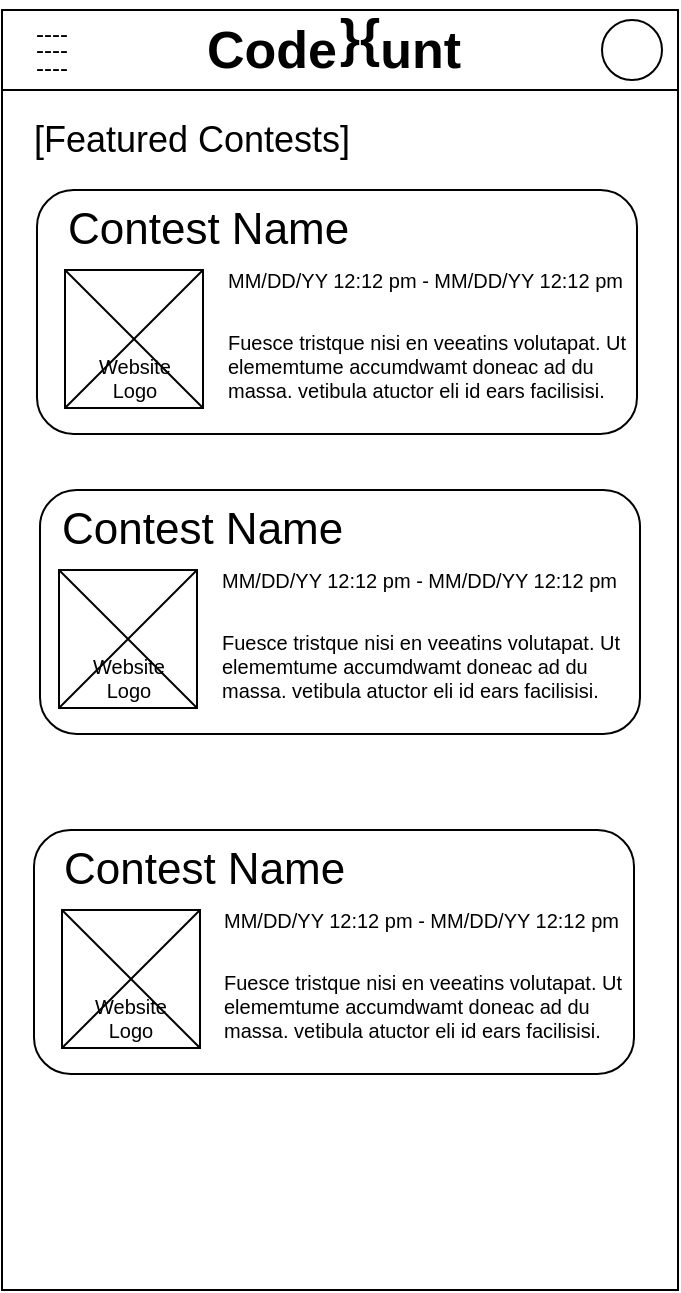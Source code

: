 <?xml version="1.0" encoding="UTF-8"?>
<mxfile version="16.6.3" type="google"><diagram name="Page-1" id="f1b7ffb7-ca1e-a977-7cf5-a751b3c06c05"><mxGraphModel dx="597" dy="843" grid="1" gridSize="10" guides="1" tooltips="1" connect="1" arrows="1" fold="1" page="1" pageScale="1" pageWidth="826" pageHeight="1169" background="none" math="0" shadow="0"><root><mxCell id="0"/><mxCell id="1" parent="0"/><mxCell id="LPBPRmF8bYWk3yqDpTqz-63" value="" style="rounded=0;whiteSpace=wrap;html=1;" parent="1" vertex="1"><mxGeometry x="240" y="40" width="338" height="40" as="geometry"/></mxCell><mxCell id="LPBPRmF8bYWk3yqDpTqz-65" value="&lt;p style=&quot;line-height: 0.7&quot;&gt;----&lt;br&gt;----&lt;br&gt;----&lt;/p&gt;" style="text;html=1;strokeColor=none;fillColor=none;align=center;verticalAlign=middle;whiteSpace=wrap;rounded=0;" parent="1" vertex="1"><mxGeometry x="250" y="45" width="30" height="30" as="geometry"/></mxCell><mxCell id="LPBPRmF8bYWk3yqDpTqz-67" value="" style="rounded=0;whiteSpace=wrap;html=1;fontSize=8;" parent="1" vertex="1"><mxGeometry x="240" y="80" width="338" height="600" as="geometry"/></mxCell><mxCell id="6fPDFQSaZicd0g3KIfr8-5" value="" style="ellipse;whiteSpace=wrap;html=1;" parent="1" vertex="1"><mxGeometry x="540" y="45" width="30" height="30" as="geometry"/></mxCell><mxCell id="6fPDFQSaZicd0g3KIfr8-6" value="&lt;font style=&quot;font-size: 18px&quot;&gt;[Featured Contests]&lt;/font&gt;" style="text;html=1;strokeColor=none;fillColor=none;align=center;verticalAlign=middle;whiteSpace=wrap;rounded=0;" parent="1" vertex="1"><mxGeometry x="240" y="90" width="190" height="30" as="geometry"/></mxCell><mxCell id="6fPDFQSaZicd0g3KIfr8-26" value="" style="rounded=1;whiteSpace=wrap;html=1;fontSize=18;" parent="1" vertex="1"><mxGeometry x="256" y="450" width="300" height="122" as="geometry"/></mxCell><mxCell id="6fPDFQSaZicd0g3KIfr8-27" value="&lt;font style=&quot;font-size: 22px;&quot;&gt;Contest Name&lt;/font&gt;" style="text;html=1;strokeColor=none;fillColor=none;align=left;verticalAlign=middle;whiteSpace=wrap;rounded=0;fontSize=22;" parent="1" vertex="1"><mxGeometry x="269" y="455" width="240" height="30" as="geometry"/></mxCell><mxCell id="6fPDFQSaZicd0g3KIfr8-28" value="&lt;font style=&quot;font-size: 10px;&quot;&gt;MM/DD/YY 12:12 pm - MM/DD/YY 12:12 pm&lt;/font&gt;" style="text;html=1;strokeColor=none;fillColor=none;align=left;verticalAlign=middle;whiteSpace=wrap;rounded=0;fontSize=10;" parent="1" vertex="1"><mxGeometry x="349" y="485" width="210" height="20" as="geometry"/></mxCell><mxCell id="6fPDFQSaZicd0g3KIfr8-29" value="Fuesce tristque nisi en veeatins volutapat. Ut elememtume accumdwamt doneac ad du massa. vetibula atuctor eli id ears facilisisi." style="text;strokeColor=none;fillColor=none;align=left;verticalAlign=middle;whiteSpace=wrap;rounded=0;fontSize=10;" parent="1" vertex="1"><mxGeometry x="349" y="515" width="210" height="45" as="geometry"/></mxCell><mxCell id="6fPDFQSaZicd0g3KIfr8-30" value="Website&lt;br&gt;Logo" style="rounded=0;whiteSpace=wrap;html=1;fontFamily=Helvetica;fontSize=10;verticalAlign=bottom;" parent="1" vertex="1"><mxGeometry x="270" y="490" width="69" height="69" as="geometry"/></mxCell><mxCell id="6fPDFQSaZicd0g3KIfr8-31" value="" style="endArrow=none;html=1;rounded=0;fontFamily=Helvetica;fontSize=10;exitX=0;exitY=1;exitDx=0;exitDy=0;entryX=1;entryY=0;entryDx=0;entryDy=0;" parent="1" source="6fPDFQSaZicd0g3KIfr8-30" target="6fPDFQSaZicd0g3KIfr8-30" edge="1"><mxGeometry width="50" height="50" relative="1" as="geometry"><mxPoint x="379" y="575" as="sourcePoint"/><mxPoint x="429" y="525" as="targetPoint"/></mxGeometry></mxCell><mxCell id="6fPDFQSaZicd0g3KIfr8-32" value="" style="endArrow=none;html=1;rounded=0;fontFamily=Helvetica;fontSize=10;exitX=0;exitY=0;exitDx=0;exitDy=0;entryX=1;entryY=1;entryDx=0;entryDy=0;" parent="1" source="6fPDFQSaZicd0g3KIfr8-30" target="6fPDFQSaZicd0g3KIfr8-30" edge="1"><mxGeometry width="50" height="50" relative="1" as="geometry"><mxPoint x="379" y="575" as="sourcePoint"/><mxPoint x="429" y="525" as="targetPoint"/></mxGeometry></mxCell><mxCell id="5" value="" style="rounded=1;whiteSpace=wrap;html=1;fontSize=18;" parent="1" vertex="1"><mxGeometry x="257.5" y="130" width="300" height="122" as="geometry"/></mxCell><mxCell id="6" value="&lt;font style=&quot;font-size: 22px;&quot;&gt;Contest Name&lt;/font&gt;" style="text;html=1;strokeColor=none;fillColor=none;align=left;verticalAlign=middle;whiteSpace=wrap;rounded=0;fontSize=22;" parent="1" vertex="1"><mxGeometry x="270.5" y="135" width="240" height="30" as="geometry"/></mxCell><mxCell id="7" value="&lt;font style=&quot;font-size: 10px;&quot;&gt;MM/DD/YY 12:12 pm - MM/DD/YY 12:12 pm&lt;/font&gt;" style="text;html=1;strokeColor=none;fillColor=none;align=left;verticalAlign=middle;whiteSpace=wrap;rounded=0;fontSize=10;" parent="1" vertex="1"><mxGeometry x="350.5" y="165" width="210" height="20" as="geometry"/></mxCell><mxCell id="8" value="Fuesce tristque nisi en veeatins volutapat. Ut elememtume accumdwamt doneac ad du massa. vetibula atuctor eli id ears facilisisi." style="text;strokeColor=none;fillColor=none;align=left;verticalAlign=middle;whiteSpace=wrap;rounded=0;fontSize=10;" parent="1" vertex="1"><mxGeometry x="350.5" y="195" width="210" height="45" as="geometry"/></mxCell><mxCell id="9" value="Website&lt;br&gt;Logo" style="rounded=0;whiteSpace=wrap;html=1;fontFamily=Helvetica;fontSize=10;verticalAlign=bottom;" parent="1" vertex="1"><mxGeometry x="271.5" y="170" width="69" height="69" as="geometry"/></mxCell><mxCell id="10" value="" style="endArrow=none;html=1;rounded=0;fontFamily=Helvetica;fontSize=10;exitX=0;exitY=1;exitDx=0;exitDy=0;entryX=1;entryY=0;entryDx=0;entryDy=0;" parent="1" source="9" target="9" edge="1"><mxGeometry width="50" height="50" relative="1" as="geometry"><mxPoint x="380.5" y="255" as="sourcePoint"/><mxPoint x="430.5" y="205" as="targetPoint"/></mxGeometry></mxCell><mxCell id="11" value="" style="endArrow=none;html=1;rounded=0;fontFamily=Helvetica;fontSize=10;exitX=0;exitY=0;exitDx=0;exitDy=0;entryX=1;entryY=1;entryDx=0;entryDy=0;" parent="1" source="9" target="9" edge="1"><mxGeometry width="50" height="50" relative="1" as="geometry"><mxPoint x="380.5" y="255" as="sourcePoint"/><mxPoint x="430.5" y="205" as="targetPoint"/></mxGeometry></mxCell><mxCell id="12" value="" style="rounded=1;whiteSpace=wrap;html=1;fontSize=18;" parent="1" vertex="1"><mxGeometry x="259" y="280" width="300" height="122" as="geometry"/></mxCell><mxCell id="13" value="&lt;font style=&quot;font-size: 22px;&quot;&gt;Contest Name&lt;/font&gt;" style="text;html=1;strokeColor=none;fillColor=none;align=left;verticalAlign=middle;whiteSpace=wrap;rounded=0;fontSize=22;" parent="1" vertex="1"><mxGeometry x="267.5" y="285" width="240" height="30" as="geometry"/></mxCell><mxCell id="14" value="&lt;font style=&quot;font-size: 10px;&quot;&gt;MM/DD/YY 12:12 pm - MM/DD/YY 12:12 pm&lt;/font&gt;" style="text;html=1;strokeColor=none;fillColor=none;align=left;verticalAlign=middle;whiteSpace=wrap;rounded=0;fontSize=10;" parent="1" vertex="1"><mxGeometry x="347.5" y="315" width="210" height="20" as="geometry"/></mxCell><mxCell id="15" value="Fuesce tristque nisi en veeatins volutapat. Ut elememtume accumdwamt doneac ad du massa. vetibula atuctor eli id ears facilisisi." style="text;strokeColor=none;fillColor=none;align=left;verticalAlign=middle;whiteSpace=wrap;rounded=0;fontSize=10;" parent="1" vertex="1"><mxGeometry x="347.5" y="345" width="210" height="45" as="geometry"/></mxCell><mxCell id="16" value="Website&lt;br&gt;Logo" style="rounded=0;whiteSpace=wrap;html=1;fontFamily=Helvetica;fontSize=10;verticalAlign=bottom;" parent="1" vertex="1"><mxGeometry x="268.5" y="320" width="69" height="69" as="geometry"/></mxCell><mxCell id="17" value="" style="endArrow=none;html=1;rounded=0;fontFamily=Helvetica;fontSize=10;exitX=0;exitY=1;exitDx=0;exitDy=0;entryX=1;entryY=0;entryDx=0;entryDy=0;" parent="1" source="16" target="16" edge="1"><mxGeometry width="50" height="50" relative="1" as="geometry"><mxPoint x="377.5" y="405" as="sourcePoint"/><mxPoint x="427.5" y="355" as="targetPoint"/></mxGeometry></mxCell><mxCell id="18" value="" style="endArrow=none;html=1;rounded=0;fontFamily=Helvetica;fontSize=10;exitX=0;exitY=0;exitDx=0;exitDy=0;entryX=1;entryY=1;entryDx=0;entryDy=0;" parent="1" source="16" target="16" edge="1"><mxGeometry width="50" height="50" relative="1" as="geometry"><mxPoint x="377.5" y="405" as="sourcePoint"/><mxPoint x="427.5" y="355" as="targetPoint"/></mxGeometry></mxCell><mxCell id="0iYqijiLDjE4W6Ekteg7-20" value="&lt;b style=&quot;font-size: 26px;&quot;&gt;Code&amp;nbsp; &amp;nbsp;unt&lt;/b&gt;" style="text;html=1;strokeColor=none;fillColor=none;align=center;verticalAlign=middle;whiteSpace=wrap;rounded=0;fontSize=26;" vertex="1" parent="1"><mxGeometry x="291" y="45" width="230" height="30" as="geometry"/></mxCell><mxCell id="0iYqijiLDjE4W6Ekteg7-21" value="}{" style="text;html=1;strokeColor=none;fillColor=none;align=center;verticalAlign=middle;whiteSpace=wrap;rounded=0;fontSize=26;fontStyle=1" vertex="1" parent="1"><mxGeometry x="389" y="39" width="60" height="30" as="geometry"/></mxCell></root></mxGraphModel></diagram></mxfile>
